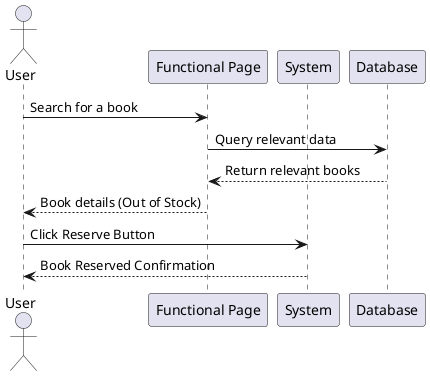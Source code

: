 @startuml
actor User
participant "Functional Page" as Page
participant "System" as System
participant "Database" as DB

User -> Page: Search for a book
Page -> DB: Query relevant data
DB --> Page: Return relevant books
Page --> User: Book details (Out of Stock)
User -> System: Click Reserve Button
System --> User: Book Reserved Confirmation

@enduml